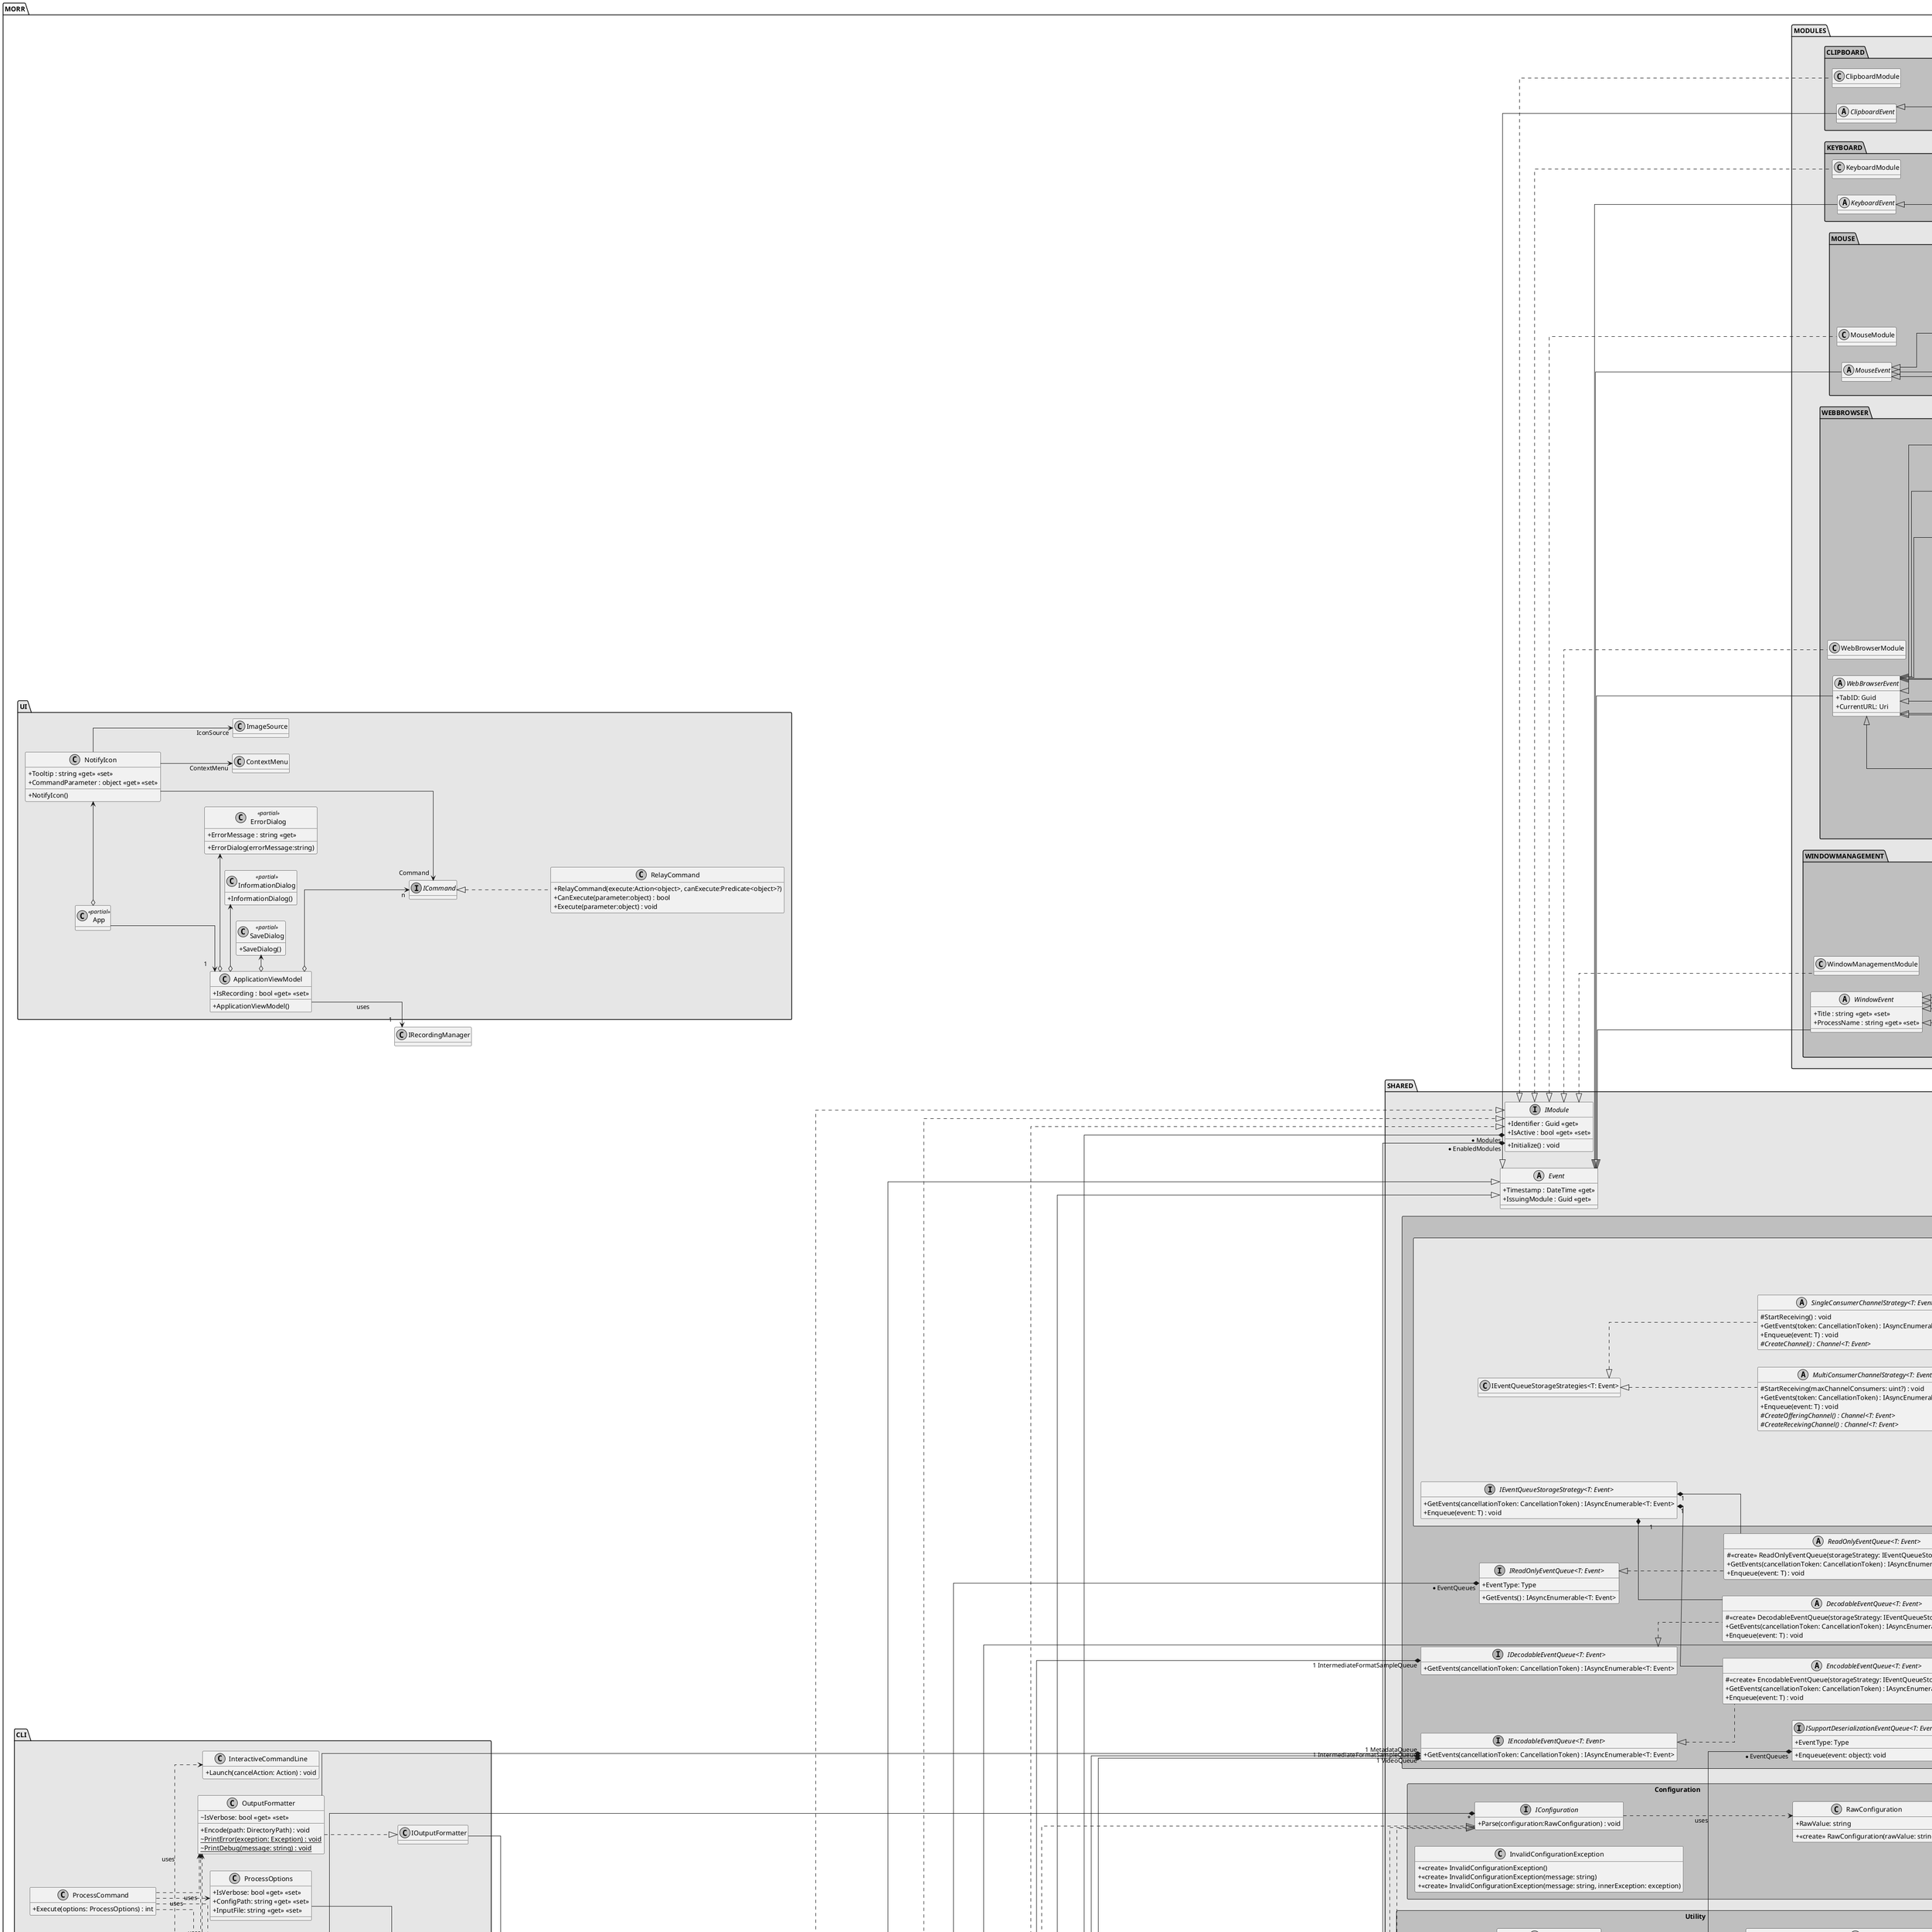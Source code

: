 @startuml MORR
skinparam monochrome true
skinparam linetype ortho
skinparam classAttributeIconSize 0
!pragma useNewPackage

left to right direction
hide empty fields

package MORR {
    !startsub SHARED
    package SHARED #E6E6E6 {
        package Configuration <<Rectangle>> #BFBFBF {
            interface IConfiguration {
                + Parse(configuration:RawConfiguration) : void
            }

            class InvalidConfigurationException {
                + <<create>> InvalidConfigurationException()
                + <<create>> InvalidConfigurationException(message: string)
                + <<create>> InvalidConfigurationException(message: string, innerException: exception)
            }

            class RawConfiguration {
                + RawValue: string
                + <<create>> RawConfiguration(rawValue: string)
            }

            IConfiguration ..> RawConfiguration : "uses"
        }

        together {
            interface IModule {
                + Identifier : Guid <<get>>
                + IsActive : bool <<get>> <<set>>
                + Initialize() : void
            }
        }

        together {
            abstract class Event {
                + Timestamp : DateTime <<get>>
                + IssuingModule : Guid <<get>>
            }

            package Queue <<Rectangle>> #BFBFBF {
                interface "IDecodableEventQueue<T: Event>" {
                    + GetEvents(cancellationToken: CancellationToken) : IAsyncEnumerable<T: Event>
                }

                interface "IEncodableEventQueue<T: Event>" {
                    + GetEvents(cancellationToken: CancellationToken) : IAsyncEnumerable<T: Event>
                }

                interface "IReadOnlyEventQueue<T: Event>" {
                    + EventType: Type
                    + GetEvents() : IAsyncEnumerable<T: Event>
                }

                interface "ISupportDeserializationEventQueue<T: Event>" {
                    + EventType: Type
                    + Enqueue(event: object): void
                }

                abstract class "DecodableEventQueue<T: Event>" {
                    # <<create>> DecodableEventQueue(storageStrategy: IEventQueueStorageStrategy<T: Event>)
                    + GetEvents(cancellationToken: CancellationToken) : IAsyncEnumerable<T: Event>
                    + Enqueue(event: T) : void
                }

                abstract class "EncodableEventQueue<T: Event>" {
                    # <<create>> EncodableEventQueue(storageStrategy: IEventQueueStorageStrategy<T: Event>)
                    + GetEvents(cancellationToken: CancellationToken) : IAsyncEnumerable<T: Event>
                    + Enqueue(event: T) : void
                }

                abstract class "ReadOnlyEventQueue<T: Event>" {
                    # <<create>> ReadOnlyEventQueue(storageStrategy: IEventQueueStorageStrategy<T: Event>)
                    + GetEvents(cancellationToken: CancellationToken) : IAsyncEnumerable<T: Event>
                    + Enqueue(event: T) : void
                }

                abstract class "SupportDeserializationEventQueue<T: Event>" {
                    # <<create>> SupportDeserializationEventQueue(storageStrategy: IEventQueueStorageStrategy<T: Event>)
                    + Enqueue(event: T) : void
                }

                abstract class "DefaultEventQueue<T: Event>" {
                    # <<create>> DefaultEventQueue(bufferCapacity: int, maxConsumers: uint?)
                }

                abstract class "DefaultEncodableEventQueue<T: Event>" {
                    # <<create>> DefaultEncodableEventQueue(bufferCapacity: int)
                }

                abstract class "DefaultDecodableEventQueue<T: Event>" {
                    # <<create>> DefaultDecodableEventQueue(bufferCapacity: int, maxConsumers: uint?)
                }

                abstract class "NonDeserializableEventQueue<T: Event>" {
                    # <<create>> NonDeserializableEventQueue(bufferCapacity: int, maxConsumers: uint?)
                }

                package StorageStrategy <<Rectangle>> #E6E6E6 {
                    class ChannelConsumingException {
                        + <<create>> ChannelConsumingException()
                        + <<create>> ChannelConsumingException(message: string)
                        + <<create>> ChannelConsumingException(message: string, innerException: exception)
                    }

                    interface "IEventQueueStorageStrategy<T: Event>" {
                        + GetEvents(cancellationToken: CancellationToken) : IAsyncEnumerable<T: Event>
                        + Enqueue(event: T) : void
                    }

                    together {
                        abstract class "MultiConsumerChannelStrategy<T: Event>" {
                            # StartReceiving(maxChannelConsumers: uint?) : void
                            + GetEvents(token: CancellationToken) : IAsyncEnumerable<T: Event>
                            + Enqueue(event: T) : void
                            # {abstract} CreateOfferingChannel() : Channel<T: Event>
                            # {abstract} CreateReceivingChannel() : Channel<T: Event>
                        }

                        class "BoundedMultiConsumerChannelStrategy<T: Event>" {
                            + <<create>> BoundedMultiConsumerChannelStrategy(bufferCapacity: int, maxChannelConsumers: uint?)
                            # CreateOfferingChannel() : Channel<T: Event>
                            # CreateReceivingChannel() : Channel<T: Event>
                        }

                        class "UnboundedMultiConsumerChannelStrategy<T: Event>" {
                            + <<create>> UnboundedMultiConsumerChannelStrategy(maxChannelConsumers: uint?)
                            # CreateOfferingChannel() : Channel<T: Event>
                            # CreateReceivingChannel() : Channel<T: Event>
                        }

                        "IEventQueueStorageStrategies<T: Event>" <|.. "MultiConsumerChannelStrategy<T: Event>"
                        "MultiConsumerChannelStrategy<T: Event>" <|-- "BoundedMultiConsumerChannelStrategy<T: Event>"
                        "MultiConsumerChannelStrategy<T: Event>" <|-- "UnboundedMultiConsumerChannelStrategy<T: Event>"
                        "BoundedMultiConsumerChannelStrategy<T: Event>" ..> ChannelConsumingException: "throws"
                    }
                    
                    together {
                        abstract class "SingleConsumerChannelStrategy<T: Event>" {
                            # StartReceiving() : void
                            + GetEvents(token: CancellationToken) : IAsyncEnumerable<T: Event>
                            + Enqueue(event: T) : void
                            # {abstract} CreateChannel() : Channel<T: Event>
                        }

                        class "BoundedSingleConsumerChannelStrategy<T: Event>" {
                            + <<create>> BoundedSingleConsumerChannelStrategy(bufferCapacity: int)
                            # CreateChannel() : Channel<T: Event>
                        }

                        class "UnboundedSingleConsumerChannelStrategy<T: Event>" {
                            + <<create>> UnboundedSingleConsumerChannelStrategy()
                            # CreateChannel() : Channel<T: Event>
                        }

                        "IEventQueueStorageStrategies<T: Event>" <|.. "SingleConsumerChannelStrategy<T: Event>"
                        "SingleConsumerChannelStrategy<T: Event>" <|-- "BoundedSingleConsumerChannelStrategy<T: Event>"
                        "SingleConsumerChannelStrategy<T: Event>" <|-- "UnboundedSingleConsumerChannelStrategy<T: Event>"
                        "BoundedSingleConsumerChannelStrategy<T: Event>" ..> ChannelConsumingException : "throws"
                    }
                }

                "IEventQueueStorageStrategy<T: Event>" "1" *-- "ReadOnlyEventQueue<T: Event>"
                "IEventQueueStorageStrategy<T: Event>" "1" *-- "EncodableEventQueue<T: Event>"
                "IEventQueueStorageStrategy<T: Event>" "1" *-- "DecodableEventQueue<T: Event>"

                "BoundedMultiConsumerChannelStrategy<T: Event>" <.. "DefaultEventQueue<T: Event>" : "uses"
                "BoundedMultiConsumerChannelStrategy<T: Event>" <.. "NonDeserializableEventQueue<T: Event>" : "uses"
                "BoundedMultiConsumerChannelStrategy<T: Event>" <.. "DefaultDecodableEventQueue<T: Event>" : "uses"
                "BoundedSingleConsumerChannelStrategy<T: Event>" <.. "DefaultEncodableEventQueue<T: Event>" : "uses"

                ' EventQueue
                "IDecodableEventQueue<T: Event>" <|.. "DecodableEventQueue<T: Event>"
                "IEncodableEventQueue<T: Event>" <|.. "EncodableEventQueue<T: Event>"
                "IReadOnlyEventQueue<T: Event>" <|.. "ReadOnlyEventQueue<T: Event>"
                "ISupportDeserializationEventQueue<T: Event>" <|.. "SupportDeserializationEventQueue<T: Event>"
                "ReadOnlyEventQueue<T: Event>" <|-- "SupportDeserializationEventQueue<T: Event>"
                "SupportDeserializationEventQueue<T: Event>" <|-- "DefaultEventQueue<T: Event>"
                "EncodableEventQueue<T: Event>" <|-- "DefaultEncodableEventQueue<T: Event>"
                "DecodableEventQueue<T: Event>" <|-- "DefaultDecodableEventQueue<T: Event>"
                "ReadOnlyEventQueue<T: Event>" <|-- "NonDeserializableEventQueue<T: Event>"
            }
        }

        package Utility <<Rectangle>> #BFBFBF {
            class DirectoryPath {
                + <<create>> DirectoryPath(value: string)
                + ToString() : string
            }

            class FilePath {
                + <<create>> FilePath(value: string)
                +  ToString() : string
            }

            class GlobalHook {
                + {static} IsActive : bool <<get>> <<set>>
                + {static} AddListener(callback: RetrieveMessageCallBack, types: NativeMethods.MessageType[])
                + {static} RemoveListener(callback: RetrieveMessageCallBack, types: NativeMethods.MessageType[])
                + {static} FreeLibrary()
            }

            class NativeMethods {
                + {static} DoWin32MessageLoop()
                + {static} StopMessageLoop()
                + {static} IsKeyPressed(VirtualKeyCode virtualKeyCode)
                + {static} TrySetKeyboardHook(callback: LowLevelKeyboardProc, handle: IntPtr)
                + {static} GetClipboardText()
                + {static} GetAssociatedWindow()
            }

            class Utility {
                + {static} SetAndDispatch(variable: bool, value: bool, onTrue: Action, onFalse: Action)
                + {static} GetTypeFromAnyAssembly(type: string)
            }

            together {
                class HookLibraryException {
                    + <<create>> HookLibraryException()
                    + <<create>> HookLibraryException(message: string)
                }
            }

            GlobalHook ..> HookLibraryException : "throws"
            GlobalHook ..> NativeMethods : "uses"
        }
    }
    !endsub 

    !startsub CORE
    package "CORE" #E6E6E6 {
        interface IBootstrapper {
            + ComposeImports(object:object) : void
        }

        class Bootstrapper {
            + <<create> Bootstrapper()
            + ComposeImports(object:object) : void
        }

        class BootstrapperConventions {
            + {static} GetRegistrationBuilder() : RegistrationBuilder
        }

        package ConfigurationManagement <<Rectangle>> #BFBFBF {
            interface IConfigurationManager {
                + LoadConfiguration(path:FilePath) : void
            }

            class ConfigurationManager {
                + LoadConfiguration(path:FilePath) : void
            }

            class InvalidConfigurationException {
                + <<create>> InvalidConfigurationException()
                + <<create>> InvalidConfigurationException(message: string)
                + <<create>> InvalidConfigurationException(message: string, innerException: Exception)
            }

            IConfigurationManager <|.. ConfigurationManager
            ConfigurationManager ..> InvalidConfigurationException : "throws"
        }

        package Session <<Rectangle>> #BFBFBF {
            interface ISessionManager {
                + IsRecording : bool <<get>>
                + StartRecording() : void
                + StopRecording() : void
                + Process(files: IEnumerable<FilePath>) : void
            }

            class SessionManager {
                - videoCapture : IVideoCapture
                + IsRecording : bool <<get>> <<private set>>
                + StartRecording() : void
                + StopRecording() : void
                + Process(files: IEnumerable<FilePath>) : void
            }

            together {
                abstract class RecordingException {

                }

                class AlreadyRecordingException {

                }

                class NotRecordingException {

                }

                RecordingException <|-- AlreadyRecordingException
                RecordingException <|-- NotRecordingException
            }

            ISessionManager <|-- SessionManager
            SessionManager ..> AlreadyRecordingException : "throws"
            SessionManager ..> NotRecordingException : "throws
        }

        package Modules <<Rectangle>> #BFBFBF {
            interface IModuleManager {
                + InitializeModules() : void
                + NotifyModulesOnSessionStart() : void
                + NotifyModulesOnSessionStop() : void
            }

            class ModuleManager {
                + InitializeModules() : void
                + NotifyModulesOnSessionStart() : void
                + NotifyModulesOnSessionStop() : void
            }

            class GlobalModuleConfiguration {
                + Parse(RawConfiguration: configuration) : void
            }

            IModuleManager <|-- ModuleManager
            ModuleManager *-- "1" GlobalModuleConfiguration
        }

        package Data <<Rectangle>> #BFBFBF {
            together {
                class CaptureException {
                    + <<create>> CaptureException()
                    + <<create>> CaptureException(message: string)
                    + <<create>> CaptureException(message: string, innerException: Exception)
                }

                together {
                    class DirectXVideoSample {
                        + Surface : IDirect3DSurface <<get>> <<set>>
                    }

                    class VideoSample {

                    }

                    together {
                        class VideoCaptureException {
                            + <<create>> VideoCaptureException()
                            + <<create>> VideoCaptureException(message: string)
                            + <<create>> VideoCaptureException(message: string, innerException: Exception)
                        }

                        CaptureException <|-- VideoCaptureException
                    }

                    package Desktop <<Rectangle>> #E6E6E6 {
                        class DesktopCapture {
                            + IsActive : bool
                            + Identifier: Guid
                            + Initialize() : void
                            - StartCapture() : void
                            - StopCapture() : void
                        }

                        class DesktopCaptureConfiguration {
                            + Index: MonitorIndex <<get>> <<private set>>
                            + PromptUserForMonitorSelection: bool <<get>> <<private set>>
                            + Parse(RawConfiguration: configuration) : void
                        }

                        class VideoSampleProducer {
                            + <<create>> VideoSampleProducer()
                            + StartCapture(item: GraphicsCaptureItem) : void
                            + StopCapture() : void
                            + Dispose() : void
                        }

                        together {
                            class Direct3D11Helper {
                                ~ {static} CreateDevice(useWARP: bool) : IDirect3DDevice?
                                ~ {static} CreateDirect3DSurfaceFromSharpDXTexture(texture: Texture2D) : IDirect3DSurface?
                                ~ {static} CreateSharpDXDevice(device: IDirect3DDevice) : Device?
                                ~ {static} CreateSharpDXTexture2D(surface: IDirect3DSurface) : Texture2D?
                            }

                            class GraphicsCaptureHelper {
                                ~ {static} CanCreateItemWithoutPicker: bool <<get>>
                                ~ {static} SetWindow(picker: GraphicsCapturePicker, hWnd: IntPtr) : void
                                ~ {static} CreateItemForMonitor(hMon: IntPtr) : GraphicsCaptureItem?
                            }

                            class MonitorInfo {
                                + IsPrimary: bool <<get>> <<set>>
                                + ScreenSize: Vector2 <<get>> <<set>>
                                + MonitorArea: Rect <<get>> <<set>>
                                + WorkArea: Rect <<get>> <<set>>
                                + DeviceName: string <<get>> <<set>>
                                + Hmon: IntPtr <<get>> <<set>>
                            }

                            class MonitorEnumerationHelper {
                                + {static} GetMonitors() : IEnumerable<MonitorInfo>
                            }

                            MonitorEnumerationHelper ..> MonitorInfo : "uses"
                        }

                        DesktopCapture --* "1 VideoSampleProducer" VideoSampleProducer
                        DesktopCapture --* "1 Configuration" DesktopCaptureConfiguration
                        DesktopCapture ..> MonitorEnumerationHelper : "uses"
                        VideoSampleProducer ..> Direct3D11Helper : "uses"
                    }

                    DesktopCapture ..> VideoCaptureException: "throws"
                    DirectXVideoSample --|> VideoSample
                }
            }

            together {
                class IntermediateFormatSample {
                    + Type : Type <<get>> <<set>>
                    + Data : byte[] <<get>> <<set>>
                }

                together {
                    class JsonIntermediateFormatDeserializer {
                        + IsActive: Bool <<get>> <<set>>
                        + Identifier: Guid <<get>>
                        + Initialize() : void
                    }

                    class JsonIntermediateFormatSample {
                        + JsonEncodedData: JsonDocument <<get>>
                        + JsonEncodedType: JsondEncodedText <<get>>
                    }

                    class JsonIntermediateFormatSerializer {
                        + IsActive: Bool <<get>> <<set>>
                        + Identifier: Guid <<get>>
                        + Initialize() : void
                    }
                }

                IntermediateFormatSample <|-- JsonIntermediateFormatSample
            }

            package Transcoding <<Rectangle>> #E6E6E6 {
                interface IDecoder {
                    + Decode(path: FilePath) : void
                }

                interface IEncoder {
                    + Encode(directoryRecordingPath: DirectoryPath) : void
                }

                package MPEG <<Rectangle>> #BFBFBF {
                    class MpegEncoder {
                        + Encode(directoryRecordingPath: DirectoryPath) : void
                    }
                    
                    class MpegEncoderConfiguration {
                        + Width: uint <<get>> <<set>>
                        + Height: uint <<get>> <<set>>
                        + KiloBitsPerSecond: uint <<get>> <<set>>
                        + FramesPerSecond: uint <<get>> <<set>>
                        + RecordingName: string <<get>> <<set>>
                        + Parse(RawConfiguration: configuration)
                    }
                }

                package Json <<Rectangle>> #BFBFBF {
                    class JsonDecoder {
                        + {static} Identifier: Guid <<get>>
                        + Decode(path: FilePath) : void
                    }

                    class JsonEncoder {
                        + Encode(directoryRecordingPath: DirectoryPath) : void
                    }
                }

                IEncoder <|.. MpegEncoder
                IDecoder <|.. JsonDecoder
                IEncoder <|-- JsonEncoder
                MpegEncoder --* "1 Configuration" MpegEncoderConfiguration
                MpegEncoder --* "1 VideoQueue" "IEncodableEventQueue<T: Event>"
            }
        }

        SessionManager --* "1" IEncoder
        SessionManager --* "0..1" IDecoder
        SessionManager --* "1" IModuleManager
        SessionManager ..> IBootstrapper : "uses"
        Bootstrapper ..> BootstrapperConventions : "uses"
        IBootstrapper <|.. Bootstrapper
    }
    !endsub

    VideoSample --|> Event
    DesktopCapture ..|> IModule
    DesktopCaptureConfiguration ..|> IConfiguration

    GlobalModuleConfiguration ..|> IConfiguration
    GlobalModuleConfiguration --* "* EnabledModules" IModule
    ModuleManager --* "* Modules" IModule

    IConfigurationManager --* "*" IConfiguration

    IntermediateFormatSample --|> Event
    JsonIntermediateFormatDeserializer ..|> IModule
    JsonIntermediateFormatDeserializer --* "* EventQueues" "ISupportDeserializationEventQueue<T: Event>"
    JsonIntermediateFormatDeserializer --* "1 IntermediateFormatSampleQueue" "IDecodableEventQueue<T: Event>"
    JsonIntermediateFormatSerializer ..|> IModule
    JsonIntermediateFormatSerializer --|> "DefaultEncodableEventQueue<T: Event>"
    JsonIntermediateFormatSerializer --* "* EventQueues" "IReadOnlyEventQueue<T: Event>"

    MpegEncoderConfiguration ..|> IConfiguration
    JsonDecoder --|> "DefaultDecodableEventQueue<T: Event>"
    JsonEncoder --* "1 IntermediateFormatSampleQueue" "IEncodableEventQueue<T: Event>"

    !startsub UI
    package "UI" #E6E6E6 {
        class ErrorDialog <<partial>> {
            + ErrorDialog(errorMessage:string)
            + ErrorMessage : string <<get>>
        }

        class InformationDialog <<partial>> {
            + InformationDialog()
        }

        class SaveDialog <<partial>> {
            + SaveDialog()
        }

        class ApplicationViewModel {
            + ApplicationViewModel()
            + IsRecording : bool <<get>> <<set>>
        }
        
        class NotifyIcon {
            + NotifyIcon()
            + Tooltip : string <<get>> <<set>>
            + CommandParameter : object <<get>> <<set>>
        }
        
        class RelayCommand {
            + RelayCommand(execute:Action<object>, canExecute:Predicate<object>?)
            + CanExecute(parameter:object) : bool
            + Execute(parameter:object) : void
        }

        interface ICommand {

        }

        class ContextMenu {

        }

        class ImageSource {

        }

        class App <<partial>> {

        }        
    }

    ' UI
    ApplicationViewModel --> "1" IRecordingManager : uses
    ApplicationViewModel o--> "n" ICommand
    App --> "1" ApplicationViewModel
    ApplicationViewModel o-> SaveDialog
    ApplicationViewModel o-> ErrorDialog
    ApplicationViewModel o-> InformationDialog
    App o-> NotifyIcon
    NotifyIcon --> "IconSource" ImageSource
    NotifyIcon --> "Command" ICommand
    NotifyIcon --> "ContextMenu" ContextMenu
    ICommand <|.. RelayCommand
    !endsub

    !startsub CLI
    package "CLI" #E6E6E6 {
        class Program {
            + {static} Main(args:string[]) : int
        }

        together {
            interface "ICommand<T: CommandOptions>" {
                + Execute(options: T) : int
            }

            abstract class CommandOptions {
                + IsVerbose: bool <<get>> <<set>>
            }

            together {
                class ProcessCommand {
                    + Execute(options: ProcessOptions) : int
                }

                class ProcessOptions {
                    + IsVerbose: bool <<get>> <<set>>
                    + ConfigPath: string <<get>> <<set>>
                    + InputFile: string <<get>> <<set>>
                }

                ProcessCommand ..> ProcessOptions : "uses"
            }

            together {
                class RecordCommand {
                    + Execute(options: RecordOptions) : int
                }

                class RecordOptions {
                    + IsVerbose: bool <<get>> <<set>>
                    + ConfigPath: string <<get>> <<set>>
                }

                RecordCommand ..> RecordOptions : "uses"
            }

            together {
                class ValidateCommand {
                    + Execute(options: ValidateOptions) : int
                }

                class ValidateOptions {
                    + IsVerbose: bool <<get>> <<set>>
                    + ConfigPath: string <<get>> <<set>>
                }

                ValidateCommand ..> ValidateOptions : "uses"
            }

            RecordCommand ..|> "ICommand<T: CommandOptions>"
            ValidateCommand ..|> "ICommand<T: CommandOptions>"
            ProcessCommand ..|> "ICommand<T: CommandOptions>"

            RecordOptions --|> CommandOptions
            ValidateOptions --|> CommandOptions
            ProcessOptions --|> CommandOptions
        }

        together {
            class InteractiveCommandLine {
                + Launch(cancelAction: Action) : void
            }
        }

        together {
            class IOutputFormatter {

            }

            class OutputFormatter {
                ~ IsVerbose: bool <<get>> <<set>>
                + Encode(path: DirectoryPath) : void
                ~ {static} PrintError(exception: Exception) : void
                ~ {static} PrintDebug(message: string) : void
            }

            OutputFormatter ..|> IOutputFormatter
        }

        ProcessCommand ..> OutputFormatter : "uses"
        ValidateCommand ..> OutputFormatter : "uses"
        RecordCommand ..> OutputFormatter : "uses"
        RecordCommand ..> InteractiveCommandLine :"uses"

        Program ..> "ICommand<T: CommandOptions>" : "uses"
        Program ..> CommandOptions : "uses"
    }
    !endsub

    ProcessCommand ..> ISessionManager : "uses"
    RecordCommand ..> ISessionManager : "uses"
    RecordCommand ..> NativeMethods : "uses"
    ValidateCommand ..> IBootstrapper : "uses"
    ValidateCommand ..> IModuleManager : "uses"
    IOutputFormatter --|> IEncoder
    OutputFormatter --* "1 MetadataQueue" "IEncodableEventQueue<T: Event>"

    package "MODULES" #E6E6E6 {
        !startsub MODULES_CLIPBOARD
        package "CLIPBOARD" #BFBFBF {
            class ClipboardModule {
            
            }

            abstract class ClipboardEvent {
            
            }

            class ClipBoardInteractEvent {
                + Text : string <<get>> <<set>>
            }

            enum InteractionType {
                CLEAR
                COPY
                CUT
                PASTE
            }
        }

        'Clipboard
        IModule <|.. ClipboardModule
        Event <|-- ClipboardEvent
        ClipboardEvent <|-- ClipBoardInteractEvent
        ClipBoardInteractEvent --> "Interaction" InteractionType
        ClipBoardInteractEvent +-- InteractionType
        !endsub

        !startsub MODULES_KEYBOARD
        package "KEYBOARD" #BFBFBF {
            class KeyboardModule {
            
            }

            abstract class KeyboardEvent {
            }
            
            class KeyBoardInteractEvent {
                + PressedKey: Key
            }
        }

        ' Keyboard
        Event <|-- KeyboardEvent
        IModule <|.. KeyboardModule
        KeyboardEvent <|-- KeyBoardInteractEvent
        !endsub

        !startsub MODULES_MOUSE
        package "MOUSE" #BFBFBF {
            class MouseModule {
        
            }

            
            abstract class MouseEvent {
            }

            class MouseMoveEvent {
                + Movement: Vector2
            }

            enum MouseButton {
                LEFT,
                CENTER,
                RIGHT
            }

            enum MouseButtonState {

            }
            
            class MouseClickEvent {
                + HWnd: IntPtr
            }
            
            class MouseScrollEvent {
                + HWnd: IntPtr
                + ScrollAmount : short <<get>> <<set>>
            }
        }

        ' Mouse
        Event <|-- MouseEvent
        IModule <|.. MouseModule
        MouseEvent <|-- MouseClickEvent
        MouseEvent <|-- MouseScrollEvent
        MouseEvent <|-- MouseMoveEvent
        MouseClickEvent --> "Button" MouseButton
        MouseClickEvent --> "State" MouseButtonState
        !endsub

        !startsub MODULES_WEBBROWSER
        package "WEBBROWSER" #BFBFBF {
            class WebBrowserModule {
        
            }

            class ButtonClickEvent {
                + Button : string <<get>> <<set>>
                + URL: Uri
            }
            
            class CloseTabEvent {
            }
            
            class FileDownloadEvent {
                + MIMEType : string <<get>> <<set>>
                + FileURL: Uri
            }
            
            class HoverEvent {
                + HoveredElement : string <<get>> <<set>>
            }
            class NavigationEvent {
            }
            
            class OpenTabEvent {
            }
            
            class SwitchTabEvent {
                + NewTabID: Guid
            }
            
            class TextInputEvent {
                + InputtedText : string <<get>> <<set>>
                + Textbox : string <<get>> <<set>>
            }
            
            class TextSelectionEvent {
                + SelectedText : string <<get>> <<set>>
            }
            
            abstract class WebBrowserEvent {
                + TabID: Guid
                + CurrentURL: Uri
            }
        }

        ' WebBrowser
        Event <|-- WebBrowserEvent
        IModule <|.. WebBrowserModule
        WebBrowserEvent <|-- ButtonClickEvent
        WebBrowserEvent <|-- CloseTabEvent
        WebBrowserEvent <|-- FileDownloadEvent
        WebBrowserEvent <|-- HoverEvent
        WebBrowserEvent <|-- NavigationEvent
        WebBrowserEvent <|-- OpenTabEvent
        WebBrowserEvent <|-- SwitchTabEvent
        WebBrowserEvent <|-- TextInputEvent
        WebBrowserEvent <|-- TextSelectionEvent
        !endsub

        !startsub MODULES_WINDOWMANAGEMENT
        package "WINDOWMANAGEMENT" #BFBFBF {
            class WindowManagementModule {
        
            }

            abstract class WindowEvent {
                + Title : string <<get>> <<set>>
                + ProcessName : string <<get>> <<set>>
            }
            
            class WindowFocusEvent {

            }

            class WindowMovementEvent {
                + OldLocation: Vector2
                + NewLocation: Vector2
            }

            class WindowResizingEvent {
                + OldSize: Size
                + NewSize: Size
            }

            class WindowStateChangedEvent {
                + State: WindowState
            }
        }

        ' WindowManagement
        Event <|-- WindowEvent
        IModule <|.. WindowManagementModule
        WindowEvent <|-- WindowFocusEvent
        WindowEvent <|-- WindowMovementEvent
        WindowEvent <|-- WindowResizingEvent
        WindowEvent <|-- WindowStateChangedEvent
        !endsub
    }
}
@enduml
